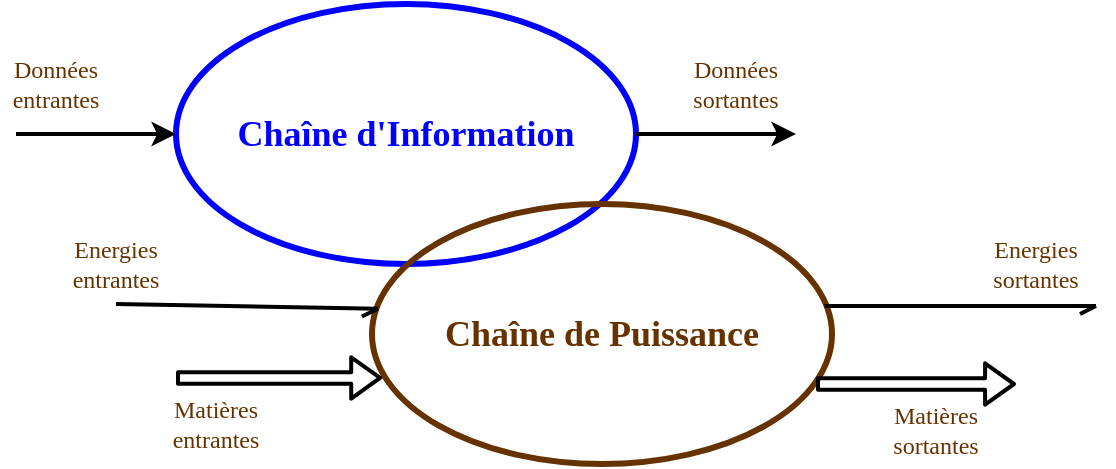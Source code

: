 <mxfile version="12.2.6" type="github" pages="4">
  <diagram id="OGn8r4jzTpQwlox6dmga" name="Globale1">
    <mxGraphModel dx="1408" dy="699" grid="1" gridSize="10" guides="1" tooltips="1" connect="1" arrows="1" fold="1" page="1" pageScale="1" pageWidth="827" pageHeight="1169" math="0" shadow="0">
      <root>
        <mxCell id="0"/>
        <mxCell id="1" parent="0"/>
        <mxCell id="9qIaELTngVx0xao7WcT0-1" value="&lt;h2&gt;&lt;font face=&quot;Comic Sans MS&quot;&gt;Chaîne d&#39;Information&lt;/font&gt;&lt;/h2&gt;" style="ellipse;whiteSpace=wrap;html=1;fillColor=none;fontColor=#0000FF;strokeColor=#0000FF;strokeWidth=3;" parent="1" vertex="1">
          <mxGeometry x="120" y="30" width="230" height="130" as="geometry"/>
        </mxCell>
        <mxCell id="9qIaELTngVx0xao7WcT0-2" value="&lt;h2&gt;&lt;font face=&quot;Comic Sans MS&quot;&gt;Chaîne de Puissance&lt;/font&gt;&lt;/h2&gt;" style="ellipse;whiteSpace=wrap;html=1;fillColor=none;fontColor=#663300;strokeColor=#663300;strokeWidth=3;" parent="1" vertex="1">
          <mxGeometry x="218" y="130" width="230" height="130" as="geometry"/>
        </mxCell>
        <mxCell id="9qIaELTngVx0xao7WcT0-3" value="" style="endArrow=none;html=1;fontColor=#663300;endFill=0;strokeWidth=2;exitX=0.013;exitY=0.403;exitDx=0;exitDy=0;startArrow=openAsync;startFill=0;exitPerimeter=0;" parent="1" source="9qIaELTngVx0xao7WcT0-2" edge="1">
          <mxGeometry width="50" height="50" relative="1" as="geometry">
            <mxPoint x="170" y="280" as="sourcePoint"/>
            <mxPoint x="90" y="180" as="targetPoint"/>
            <Array as="points"/>
          </mxGeometry>
        </mxCell>
        <mxCell id="9qIaELTngVx0xao7WcT0-4" value="" style="endArrow=classic;html=1;strokeWidth=2;fontColor=#663300;entryX=0.022;entryY=0.669;entryDx=0;entryDy=0;entryPerimeter=0;shape=flexArrow;width=4.8;endSize=4.152;endWidth=12.88;" parent="1" target="9qIaELTngVx0xao7WcT0-2" edge="1">
          <mxGeometry width="50" height="50" relative="1" as="geometry">
            <mxPoint x="120" y="217" as="sourcePoint"/>
            <mxPoint x="90" y="280" as="targetPoint"/>
          </mxGeometry>
        </mxCell>
        <mxCell id="9qIaELTngVx0xao7WcT0-5" value="" style="endArrow=classic;html=1;strokeWidth=2;fontColor=#663300;entryX=0;entryY=0.5;entryDx=0;entryDy=0;" parent="1" target="9qIaELTngVx0xao7WcT0-1" edge="1">
          <mxGeometry width="50" height="50" relative="1" as="geometry">
            <mxPoint x="40" y="95" as="sourcePoint"/>
            <mxPoint x="90" y="280" as="targetPoint"/>
            <Array as="points">
              <mxPoint x="100" y="95"/>
            </Array>
          </mxGeometry>
        </mxCell>
        <mxCell id="9qIaELTngVx0xao7WcT0-6" value="" style="endArrow=classic;html=1;strokeWidth=2;fontColor=#663300;exitX=1;exitY=0.5;exitDx=0;exitDy=0;" parent="1" source="9qIaELTngVx0xao7WcT0-1" edge="1">
          <mxGeometry width="50" height="50" relative="1" as="geometry">
            <mxPoint x="350" y="100" as="sourcePoint"/>
            <mxPoint x="430" y="95" as="targetPoint"/>
          </mxGeometry>
        </mxCell>
        <mxCell id="9qIaELTngVx0xao7WcT0-7" value="Données entrantes" style="text;html=1;strokeColor=none;fillColor=none;align=center;verticalAlign=middle;whiteSpace=wrap;rounded=0;fontColor=#663300;fontFamily=Comic Sans MS;" parent="1" vertex="1">
          <mxGeometry x="40" y="60" width="40" height="20" as="geometry"/>
        </mxCell>
        <mxCell id="9qIaELTngVx0xao7WcT0-8" value="Données sortantes" style="text;html=1;strokeColor=none;fillColor=none;align=center;verticalAlign=middle;whiteSpace=wrap;rounded=0;fontColor=#663300;fontFamily=Comic Sans MS;" parent="1" vertex="1">
          <mxGeometry x="380" y="45" width="40" height="50" as="geometry"/>
        </mxCell>
        <mxCell id="9qIaELTngVx0xao7WcT0-9" value="" style="endArrow=none;html=1;fontColor=#663300;endFill=0;strokeWidth=2;startArrow=openAsync;startFill=0;entryX=0.984;entryY=0.392;entryDx=0;entryDy=0;entryPerimeter=0;" parent="1" target="9qIaELTngVx0xao7WcT0-2" edge="1">
          <mxGeometry width="50" height="50" relative="1" as="geometry">
            <mxPoint x="580" y="181" as="sourcePoint"/>
            <mxPoint x="448" y="180" as="targetPoint"/>
            <Array as="points"/>
          </mxGeometry>
        </mxCell>
        <mxCell id="9qIaELTngVx0xao7WcT0-10" value="" style="endArrow=classic;html=1;strokeWidth=2;fontColor=#663300;shape=flexArrow;width=4.8;endSize=4.152;endWidth=12.88;" parent="1" edge="1">
          <mxGeometry width="50" height="50" relative="1" as="geometry">
            <mxPoint x="440" y="220" as="sourcePoint"/>
            <mxPoint x="540" y="220" as="targetPoint"/>
          </mxGeometry>
        </mxCell>
        <mxCell id="9qIaELTngVx0xao7WcT0-11" value="Energies entrantes" style="text;html=1;strokeColor=none;fillColor=none;align=center;verticalAlign=middle;whiteSpace=wrap;rounded=0;fontColor=#663300;fontFamily=Comic Sans MS;" parent="1" vertex="1">
          <mxGeometry x="70" y="150" width="40" height="20" as="geometry"/>
        </mxCell>
        <mxCell id="9qIaELTngVx0xao7WcT0-12" value="Matières entrantes" style="text;html=1;strokeColor=none;fillColor=none;align=center;verticalAlign=middle;whiteSpace=wrap;rounded=0;fontColor=#663300;fontFamily=Comic Sans MS;" parent="1" vertex="1">
          <mxGeometry x="120" y="230" width="40" height="20" as="geometry"/>
        </mxCell>
        <mxCell id="9qIaELTngVx0xao7WcT0-14" value="Energies sortantes" style="text;html=1;strokeColor=none;fillColor=none;align=center;verticalAlign=middle;whiteSpace=wrap;rounded=0;fontColor=#663300;fontFamily=Comic Sans MS;" parent="1" vertex="1">
          <mxGeometry x="530" y="150" width="40" height="20" as="geometry"/>
        </mxCell>
        <mxCell id="9qIaELTngVx0xao7WcT0-15" value="Matières sortantes" style="text;html=1;strokeColor=none;fillColor=none;align=center;verticalAlign=middle;whiteSpace=wrap;rounded=0;fontColor=#663300;fontFamily=Comic Sans MS;" parent="1" vertex="1">
          <mxGeometry x="480" y="230" width="40" height="25" as="geometry"/>
        </mxCell>
      </root>
    </mxGraphModel>
  </diagram>
  <diagram id="737MfzJ7YNxhISA-3AJK" name="Globale2">
    <mxGraphModel dx="670" dy="333" grid="1" gridSize="10" guides="1" tooltips="1" connect="1" arrows="1" fold="1" page="1" pageScale="1" pageWidth="827" pageHeight="1169" math="0" shadow="0">
      <root>
        <mxCell id="GOcAIxszMN7KE-Up-0eX-0"/>
        <mxCell id="GOcAIxszMN7KE-Up-0eX-1" parent="GOcAIxszMN7KE-Up-0eX-0"/>
        <mxCell id="GOcAIxszMN7KE-Up-0eX-30" value="" style="rounded=0;whiteSpace=wrap;html=1;strokeColor=#663300;strokeWidth=1;fillColor=none;fontFamily=Comic Sans MS;fontColor=#663300;dashed=1;" parent="GOcAIxszMN7KE-Up-0eX-1" vertex="1">
          <mxGeometry x="140" y="40" width="360" height="240" as="geometry"/>
        </mxCell>
        <mxCell id="GOcAIxszMN7KE-Up-0eX-18" style="edgeStyle=orthogonalEdgeStyle;rounded=0;orthogonalLoop=1;jettySize=auto;html=1;exitX=1;exitY=0.75;exitDx=0;exitDy=0;startArrow=none;startFill=0;endArrow=classic;endFill=1;strokeWidth=1;fontFamily=Comic Sans MS;fontColor=#663300;entryX=0.5;entryY=0;entryDx=0;entryDy=0;" parent="GOcAIxszMN7KE-Up-0eX-1" source="GOcAIxszMN7KE-Up-0eX-2" target="GOcAIxszMN7KE-Up-0eX-3" edge="1">
          <mxGeometry relative="1" as="geometry">
            <mxPoint x="360" y="150" as="targetPoint"/>
          </mxGeometry>
        </mxCell>
        <mxCell id="GOcAIxszMN7KE-Up-0eX-29" value="&lt;font style=&quot;font-size: 10px&quot;&gt;Ordres&lt;/font&gt;" style="text;html=1;resizable=0;points=[];align=center;verticalAlign=middle;labelBackgroundColor=#ffffff;fontFamily=Comic Sans MS;fontColor=#663300;" parent="GOcAIxszMN7KE-Up-0eX-18" vertex="1" connectable="0">
          <mxGeometry x="-0.193" y="-22" relative="1" as="geometry">
            <mxPoint x="22" y="22" as="offset"/>
          </mxGeometry>
        </mxCell>
        <mxCell id="GOcAIxszMN7KE-Up-0eX-27" style="edgeStyle=orthogonalEdgeStyle;rounded=0;orthogonalLoop=1;jettySize=auto;html=1;exitX=0.5;exitY=0;exitDx=0;exitDy=0;startArrow=classic;startFill=1;endArrow=oval;endFill=1;strokeWidth=1;fontFamily=Comic Sans MS;fontColor=#663300;labelPosition=center;verticalLabelPosition=top;align=center;verticalAlign=bottom;" parent="GOcAIxszMN7KE-Up-0eX-1" source="GOcAIxszMN7KE-Up-0eX-2" edge="1">
          <mxGeometry relative="1" as="geometry">
            <mxPoint x="480" y="230" as="targetPoint"/>
          </mxGeometry>
        </mxCell>
        <mxCell id="GOcAIxszMN7KE-Up-0eX-28" value="&lt;font style=&quot;font-size: 10px&quot;&gt;Données internes - Comptes rendus&lt;/font&gt;" style="text;html=1;resizable=0;points=[];align=center;verticalAlign=middle;labelBackgroundColor=#ffffff;fontFamily=Comic Sans MS;fontColor=#663300;" parent="GOcAIxszMN7KE-Up-0eX-27" vertex="1" connectable="0">
          <mxGeometry x="-0.27" y="1" relative="1" as="geometry">
            <mxPoint x="-17" y="-8.5" as="offset"/>
          </mxGeometry>
        </mxCell>
        <mxCell id="GOcAIxszMN7KE-Up-0eX-2" value="&lt;font style=&quot;font-size: 18px&quot;&gt;Chaîne&lt;br&gt;d&#39;information&lt;/font&gt;" style="rounded=1;whiteSpace=wrap;html=1;strokeColor=#6c8ebf;strokeWidth=1;fillColor=#dae8fc;fontFamily=Comic Sans MS;" parent="GOcAIxszMN7KE-Up-0eX-1" vertex="1">
          <mxGeometry x="160" y="80" width="160" height="60" as="geometry"/>
        </mxCell>
        <mxCell id="GOcAIxszMN7KE-Up-0eX-19" style="edgeStyle=orthogonalEdgeStyle;rounded=0;orthogonalLoop=1;jettySize=auto;html=1;exitX=1;exitY=0.5;exitDx=0;exitDy=0;startArrow=none;startFill=0;endArrow=classic;endFill=1;strokeWidth=1;fontFamily=Comic Sans MS;fontColor=#663300;" parent="GOcAIxszMN7KE-Up-0eX-1" source="GOcAIxszMN7KE-Up-0eX-3" target="GOcAIxszMN7KE-Up-0eX-20" edge="1">
          <mxGeometry relative="1" as="geometry">
            <mxPoint x="520" y="230" as="targetPoint"/>
          </mxGeometry>
        </mxCell>
        <mxCell id="GOcAIxszMN7KE-Up-0eX-3" value="&lt;font style=&quot;font-size: 18px&quot;&gt;Chaîne&lt;br&gt;de Puissance&lt;/font&gt;" style="rounded=1;whiteSpace=wrap;html=1;strokeColor=#82b366;strokeWidth=1;fillColor=#d5e8d4;fontFamily=Comic Sans MS;" parent="GOcAIxszMN7KE-Up-0eX-1" vertex="1">
          <mxGeometry x="290" y="200" width="160" height="60" as="geometry"/>
        </mxCell>
        <mxCell id="GOcAIxszMN7KE-Up-0eX-7" value="" style="endArrow=classic;html=1;strokeWidth=1;fontFamily=Comic Sans MS;fontColor=#663300;entryX=0;entryY=0.5;entryDx=0;entryDy=0;" parent="GOcAIxszMN7KE-Up-0eX-1" target="GOcAIxszMN7KE-Up-0eX-2" edge="1">
          <mxGeometry width="50" height="50" relative="1" as="geometry">
            <mxPoint x="30" y="110" as="sourcePoint"/>
            <mxPoint x="160" y="100" as="targetPoint"/>
            <Array as="points">
              <mxPoint x="120" y="110"/>
            </Array>
          </mxGeometry>
        </mxCell>
        <mxCell id="GOcAIxszMN7KE-Up-0eX-10" value="&lt;font style=&quot;font-size: 10px&quot;&gt;Données entrantes&lt;/font&gt;" style="text;html=1;resizable=0;points=[];align=center;verticalAlign=bottom;labelBackgroundColor=#ffffff;fontFamily=Comic Sans MS;fontColor=#663300;labelPosition=center;verticalLabelPosition=top;" parent="GOcAIxszMN7KE-Up-0eX-7" vertex="1" connectable="0">
          <mxGeometry x="-0.522" relative="1" as="geometry">
            <mxPoint x="19" as="offset"/>
          </mxGeometry>
        </mxCell>
        <mxCell id="GOcAIxszMN7KE-Up-0eX-16" value="" style="endArrow=classic;html=1;strokeWidth=1;fontFamily=Comic Sans MS;fontColor=#663300;entryX=0;entryY=0.5;entryDx=0;entryDy=0;" parent="GOcAIxszMN7KE-Up-0eX-1" target="GOcAIxszMN7KE-Up-0eX-3" edge="1">
          <mxGeometry width="50" height="50" relative="1" as="geometry">
            <mxPoint x="30" y="230" as="sourcePoint"/>
            <mxPoint x="161.76" y="229.72" as="targetPoint"/>
          </mxGeometry>
        </mxCell>
        <mxCell id="GOcAIxszMN7KE-Up-0eX-17" value="&lt;font style=&quot;font-size: 10px&quot;&gt;Source d&#39;énergie&lt;/font&gt;" style="text;html=1;resizable=0;points=[];align=center;verticalAlign=bottom;labelBackgroundColor=#ffffff;fontFamily=Comic Sans MS;fontColor=#663300;labelPosition=center;verticalLabelPosition=top;" parent="GOcAIxszMN7KE-Up-0eX-16" vertex="1" connectable="0">
          <mxGeometry x="-0.522" relative="1" as="geometry">
            <mxPoint x="-12" as="offset"/>
          </mxGeometry>
        </mxCell>
        <mxCell id="GOcAIxszMN7KE-Up-0eX-20" value="Action" style="rounded=0;whiteSpace=wrap;html=1;strokeColor=#b85450;strokeWidth=1;fillColor=#f8cecc;fontFamily=Comic Sans MS;" parent="GOcAIxszMN7KE-Up-0eX-1" vertex="1">
          <mxGeometry x="520" y="200" width="60" height="60" as="geometry"/>
        </mxCell>
        <mxCell id="GOcAIxszMN7KE-Up-0eX-22" value="" style="shape=flexArrow;endArrow=none;html=1;strokeWidth=1;fontFamily=Comic Sans MS;fontColor=#663300;endFill=0;startArrow=block;fillColor=#fff2cc;strokeColor=#d6b656;" parent="GOcAIxszMN7KE-Up-0eX-1" source="GOcAIxszMN7KE-Up-0eX-20" edge="1">
          <mxGeometry width="50" height="50" relative="1" as="geometry">
            <mxPoint x="550" y="179.289" as="sourcePoint"/>
            <mxPoint x="550" y="160" as="targetPoint"/>
          </mxGeometry>
        </mxCell>
        <mxCell id="GOcAIxszMN7KE-Up-0eX-23" value="" style="shape=flexArrow;endArrow=none;html=1;strokeWidth=1;fontFamily=Comic Sans MS;fontColor=#663300;endFill=0;startArrow=block;fillColor=#ffe6cc;strokeColor=#d79b00;" parent="GOcAIxszMN7KE-Up-0eX-1" edge="1">
          <mxGeometry width="50" height="50" relative="1" as="geometry">
            <mxPoint x="550" y="300" as="sourcePoint"/>
            <mxPoint x="550" y="260" as="targetPoint"/>
          </mxGeometry>
        </mxCell>
        <mxCell id="GOcAIxszMN7KE-Up-0eX-24" value="Matière&lt;br&gt;d&#39;Oeuvre&lt;br&gt;Sortante" style="text;html=1;strokeColor=none;fillColor=none;align=center;verticalAlign=middle;whiteSpace=wrap;rounded=0;fontFamily=Comic Sans MS;fontColor=#663300;" parent="GOcAIxszMN7KE-Up-0eX-1" vertex="1">
          <mxGeometry x="530" y="310" width="40" height="20" as="geometry"/>
        </mxCell>
        <mxCell id="GOcAIxszMN7KE-Up-0eX-25" value="Matière&lt;br&gt;d&#39;Oeuvre&lt;br&gt;Entrante" style="text;html=1;fontFamily=Comic Sans MS;fontColor=#663300;" parent="GOcAIxszMN7KE-Up-0eX-1" vertex="1">
          <mxGeometry x="520" y="110" width="60" height="50" as="geometry"/>
        </mxCell>
        <mxCell id="GOcAIxszMN7KE-Up-0eX-31" value="" style="endArrow=classic;html=1;strokeWidth=1;fontFamily=Comic Sans MS;fontColor=#663300;exitX=1;exitY=0.25;exitDx=0;exitDy=0;" parent="GOcAIxszMN7KE-Up-0eX-1" source="GOcAIxszMN7KE-Up-0eX-2" edge="1">
          <mxGeometry width="50" height="50" relative="1" as="geometry">
            <mxPoint x="10" y="420" as="sourcePoint"/>
            <mxPoint x="620" y="95" as="targetPoint"/>
          </mxGeometry>
        </mxCell>
        <mxCell id="GOcAIxszMN7KE-Up-0eX-32" value="&lt;font style=&quot;font-size: 10px&quot;&gt;Données sortantes&lt;/font&gt;" style="text;html=1;resizable=0;points=[];align=center;verticalAlign=middle;labelBackgroundColor=#ffffff;fontFamily=Comic Sans MS;fontColor=#663300;" parent="GOcAIxszMN7KE-Up-0eX-31" vertex="1" connectable="0">
          <mxGeometry x="0.883" relative="1" as="geometry">
            <mxPoint x="-46.5" y="-10" as="offset"/>
          </mxGeometry>
        </mxCell>
        <mxCell id="ds_Q6bR5sXUwFFN-diDU-0" value="" style="endArrow=none;html=1;strokeWidth=2;fontFamily=Comic Sans MS;fontColor=#663300;endFill=0;startArrow=openAsync;startFill=0;strokeColor=#FF0000;curved=1;" edge="1" parent="GOcAIxszMN7KE-Up-0eX-1">
          <mxGeometry width="50" height="50" relative="1" as="geometry">
            <mxPoint x="618" y="228" as="sourcePoint"/>
            <mxPoint x="580" y="231" as="targetPoint"/>
            <Array as="points">
              <mxPoint x="608" y="227"/>
              <mxPoint x="598" y="237"/>
              <mxPoint x="588" y="227"/>
              <mxPoint x="580" y="231"/>
            </Array>
          </mxGeometry>
        </mxCell>
        <mxCell id="ds_Q6bR5sXUwFFN-diDU-1" value="&lt;font style=&quot;font-size: 10px&quot;&gt;Pertes&lt;/font&gt;" style="text;html=1;resizable=0;points=[];align=center;verticalAlign=middle;labelBackgroundColor=#ffffff;fontFamily=Comic Sans MS;fontColor=#663300;" vertex="1" connectable="0" parent="GOcAIxszMN7KE-Up-0eX-1">
          <mxGeometry x="678.121" y="206.951" as="geometry">
            <mxPoint x="-76.5" y="12" as="offset"/>
          </mxGeometry>
        </mxCell>
      </root>
    </mxGraphModel>
  </diagram>
  <diagram id="6lb5na1x12W4No6WLUv4" name="Globale3">
    <mxGraphModel dx="805" dy="399" grid="1" gridSize="10" guides="1" tooltips="1" connect="1" arrows="1" fold="1" page="1" pageScale="1" pageWidth="827" pageHeight="1169" math="0" shadow="0">
      <root>
        <mxCell id="uo1xwZsdbgLjzLTafAWz-0"/>
        <mxCell id="uo1xwZsdbgLjzLTafAWz-1" parent="uo1xwZsdbgLjzLTafAWz-0"/>
        <mxCell id="j8zY-SJ1poG4v1MKxDtm-0" value="" style="rounded=0;whiteSpace=wrap;html=1;strokeColor=#663300;strokeWidth=1;fillColor=none;fontFamily=Comic Sans MS;fontColor=#663300;dashed=1;" parent="uo1xwZsdbgLjzLTafAWz-1" vertex="1">
          <mxGeometry x="130" y="40" width="480" height="280" as="geometry"/>
        </mxCell>
        <mxCell id="j8zY-SJ1poG4v1MKxDtm-5" value="&lt;br&gt;&lt;span&gt;&lt;br&gt;&lt;br&gt;&lt;span style=&quot;background-color: rgb(255 , 255 , 255)&quot;&gt;&lt;br&gt;&amp;nbsp;Chaîne&amp;nbsp;d&#39;Information&amp;nbsp;&lt;/span&gt;&lt;br&gt;&lt;/span&gt;" style="rounded=1;whiteSpace=wrap;html=1;strokeColor=#6c8ebf;strokeWidth=1;fillColor=#dae8fc;fontFamily=Comic Sans MS;" parent="uo1xwZsdbgLjzLTafAWz-1" vertex="1">
          <mxGeometry x="140" y="60" width="360" height="90" as="geometry"/>
        </mxCell>
        <mxCell id="j8zY-SJ1poG4v1MKxDtm-7" value="&lt;br&gt;&lt;br&gt;&lt;br&gt;&lt;br&gt;&lt;span style=&quot;background-color: rgb(255 , 255 , 255)&quot;&gt;&amp;nbsp;Chaîne&amp;nbsp;de Puissance&amp;nbsp;&lt;/span&gt;" style="rounded=1;whiteSpace=wrap;html=1;strokeColor=#82b366;strokeWidth=1;fillColor=#d5e8d4;fontFamily=Comic Sans MS;" parent="uo1xwZsdbgLjzLTafAWz-1" vertex="1">
          <mxGeometry x="140" y="213" width="460" height="90" as="geometry"/>
        </mxCell>
        <mxCell id="j8zY-SJ1poG4v1MKxDtm-8" value="" style="endArrow=open;html=1;strokeWidth=2;fontFamily=Comic Sans MS;fontColor=#663300;entryX=0;entryY=0.5;entryDx=0;entryDy=0;endFill=0;strokeColor=#0000CC;" parent="uo1xwZsdbgLjzLTafAWz-1" edge="1">
          <mxGeometry width="50" height="50" relative="1" as="geometry">
            <mxPoint x="30" y="91" as="sourcePoint"/>
            <mxPoint x="160" y="91" as="targetPoint"/>
            <Array as="points">
              <mxPoint x="100" y="91"/>
            </Array>
          </mxGeometry>
        </mxCell>
        <mxCell id="j8zY-SJ1poG4v1MKxDtm-9" value="&lt;span style=&quot;font-size: 10px&quot;&gt;Données issues&lt;br&gt;d&#39;autres systèmes&lt;br&gt;et d&#39;interfaces H/M&lt;br&gt;&lt;/span&gt;" style="text;html=1;resizable=0;points=[];align=center;verticalAlign=bottom;labelBackgroundColor=#ffffff;fontFamily=Comic Sans MS;fontColor=#663300;labelPosition=center;verticalLabelPosition=top;" parent="j8zY-SJ1poG4v1MKxDtm-8" vertex="1" connectable="0">
          <mxGeometry x="-0.522" relative="1" as="geometry">
            <mxPoint x="15.5" y="-0.5" as="offset"/>
          </mxGeometry>
        </mxCell>
        <mxCell id="j8zY-SJ1poG4v1MKxDtm-10" value="" style="endArrow=none;html=1;strokeWidth=2;fontFamily=Comic Sans MS;fontColor=#663300;entryX=0;entryY=0.5;entryDx=0;entryDy=0;endFill=0;exitX=0;exitY=0.5;exitDx=0;exitDy=0;startArrow=openAsync;startFill=0;strokeColor=#FF0000;" parent="uo1xwZsdbgLjzLTafAWz-1" source="j8zY-SJ1poG4v1MKxDtm-19" edge="1">
          <mxGeometry width="50" height="50" relative="1" as="geometry">
            <mxPoint x="110" y="303" as="sourcePoint"/>
            <mxPoint x="30" y="253" as="targetPoint"/>
          </mxGeometry>
        </mxCell>
        <mxCell id="j8zY-SJ1poG4v1MKxDtm-11" value="&lt;font style=&quot;font-size: 10px&quot;&gt;Source d&#39;énergie&lt;/font&gt;" style="text;html=1;resizable=0;points=[];align=center;verticalAlign=bottom;labelBackgroundColor=#ffffff;fontFamily=Comic Sans MS;fontColor=#663300;labelPosition=center;verticalLabelPosition=top;" parent="j8zY-SJ1poG4v1MKxDtm-10" vertex="1" connectable="0">
          <mxGeometry x="-0.522" relative="1" as="geometry">
            <mxPoint x="-56.5" y="-2" as="offset"/>
          </mxGeometry>
        </mxCell>
        <mxCell id="j8zY-SJ1poG4v1MKxDtm-12" value="Action" style="rounded=0;whiteSpace=wrap;html=1;strokeColor=#b85450;strokeWidth=1;fillColor=#f8cecc;fontFamily=Comic Sans MS;" parent="uo1xwZsdbgLjzLTafAWz-1" vertex="1">
          <mxGeometry x="622" y="223" width="60" height="60" as="geometry"/>
        </mxCell>
        <mxCell id="j8zY-SJ1poG4v1MKxDtm-13" value="" style="shape=flexArrow;endArrow=none;html=1;strokeWidth=1;fontFamily=Comic Sans MS;fontColor=#663300;endFill=0;startArrow=block;fillColor=#fff2cc;strokeColor=#d6b656;" parent="uo1xwZsdbgLjzLTafAWz-1" source="j8zY-SJ1poG4v1MKxDtm-12" edge="1">
          <mxGeometry width="50" height="50" relative="1" as="geometry">
            <mxPoint x="652" y="202.289" as="sourcePoint"/>
            <mxPoint x="652" y="183" as="targetPoint"/>
          </mxGeometry>
        </mxCell>
        <mxCell id="j8zY-SJ1poG4v1MKxDtm-14" value="" style="shape=flexArrow;endArrow=none;html=1;strokeWidth=1;fontFamily=Comic Sans MS;fontColor=#663300;endFill=0;startArrow=block;fillColor=#ffe6cc;strokeColor=#d79b00;" parent="uo1xwZsdbgLjzLTafAWz-1" edge="1">
          <mxGeometry width="50" height="50" relative="1" as="geometry">
            <mxPoint x="652" y="323.0" as="sourcePoint"/>
            <mxPoint x="652" y="283.0" as="targetPoint"/>
          </mxGeometry>
        </mxCell>
        <mxCell id="j8zY-SJ1poG4v1MKxDtm-15" value="Matière&lt;br&gt;d&#39;Oeuvre&lt;br&gt;Sortante" style="text;html=1;strokeColor=none;fillColor=none;align=center;verticalAlign=middle;whiteSpace=wrap;rounded=0;fontFamily=Comic Sans MS;fontColor=#663300;" parent="uo1xwZsdbgLjzLTafAWz-1" vertex="1">
          <mxGeometry x="632" y="333" width="40" height="20" as="geometry"/>
        </mxCell>
        <mxCell id="j8zY-SJ1poG4v1MKxDtm-16" value="Matière&lt;br&gt;d&#39;Oeuvre&lt;br&gt;Entrante" style="text;html=1;fontFamily=Comic Sans MS;fontColor=#663300;" parent="uo1xwZsdbgLjzLTafAWz-1" vertex="1">
          <mxGeometry x="622" y="133" width="60" height="50" as="geometry"/>
        </mxCell>
        <mxCell id="j8zY-SJ1poG4v1MKxDtm-17" value="" style="endArrow=open;html=1;strokeWidth=2;fontFamily=Comic Sans MS;fontColor=#663300;exitX=1;exitY=0.25;exitDx=0;exitDy=0;endFill=0;strokeColor=#0000CC;" parent="uo1xwZsdbgLjzLTafAWz-1" source="j8zY-SJ1poG4v1MKxDtm-36" edge="1">
          <mxGeometry width="50" height="50" relative="1" as="geometry">
            <mxPoint x="10" y="420" as="sourcePoint"/>
            <mxPoint x="720" y="90" as="targetPoint"/>
            <Array as="points">
              <mxPoint x="600" y="90"/>
            </Array>
          </mxGeometry>
        </mxCell>
        <mxCell id="j8zY-SJ1poG4v1MKxDtm-18" value="&lt;font style=&quot;font-size: 10px&quot;&gt;Données destinées&lt;br&gt;&amp;nbsp;à d&#39;autres systèmes&lt;br&gt;&amp;nbsp;et aux interfaces H/M&lt;/font&gt;" style="text;html=1;resizable=0;points=[];align=center;verticalAlign=middle;labelBackgroundColor=#ffffff;fontFamily=Comic Sans MS;fontColor=#663300;" parent="j8zY-SJ1poG4v1MKxDtm-17" vertex="1" connectable="0">
          <mxGeometry x="0.883" relative="1" as="geometry">
            <mxPoint x="-38.5" y="-28" as="offset"/>
          </mxGeometry>
        </mxCell>
        <mxCell id="j8zY-SJ1poG4v1MKxDtm-19" value="&lt;b&gt;ALIMENTER&lt;/b&gt;" style="rounded=0;whiteSpace=wrap;html=1;strokeColor=#d79b00;strokeWidth=1;fillColor=#ffe6cc;fontFamily=Comic Sans MS;" parent="uo1xwZsdbgLjzLTafAWz-1" vertex="1">
          <mxGeometry x="160" y="233" width="90" height="40" as="geometry"/>
        </mxCell>
        <mxCell id="j8zY-SJ1poG4v1MKxDtm-21" value="" style="endArrow=none;html=1;strokeWidth=2;fontFamily=Comic Sans MS;fontColor=#663300;endFill=0;startArrow=openAsync;startFill=0;exitX=0;exitY=0.5;exitDx=0;exitDy=0;entryX=1;entryY=0.5;entryDx=0;entryDy=0;strokeColor=#FF0000;" parent="uo1xwZsdbgLjzLTafAWz-1" source="j8zY-SJ1poG4v1MKxDtm-23" target="j8zY-SJ1poG4v1MKxDtm-19" edge="1">
          <mxGeometry width="50" height="50" relative="1" as="geometry">
            <mxPoint x="280" y="253" as="sourcePoint"/>
            <mxPoint x="250" y="252.5" as="targetPoint"/>
            <Array as="points">
              <mxPoint x="260" y="253"/>
            </Array>
          </mxGeometry>
        </mxCell>
        <mxCell id="j8zY-SJ1poG4v1MKxDtm-23" value="&lt;b&gt;DISTRIBUER&lt;/b&gt;" style="rounded=0;whiteSpace=wrap;html=1;strokeColor=#d79b00;strokeWidth=1;fillColor=#ffe6cc;fontFamily=Comic Sans MS;" parent="uo1xwZsdbgLjzLTafAWz-1" vertex="1">
          <mxGeometry x="270" y="233" width="90" height="40" as="geometry"/>
        </mxCell>
        <mxCell id="j8zY-SJ1poG4v1MKxDtm-26" value="&lt;b&gt;CONVERTIR&lt;/b&gt;" style="rounded=0;whiteSpace=wrap;html=1;strokeColor=#d79b00;strokeWidth=1;fillColor=#ffe6cc;fontFamily=Comic Sans MS;" parent="uo1xwZsdbgLjzLTafAWz-1" vertex="1">
          <mxGeometry x="380" y="233" width="90" height="40" as="geometry"/>
        </mxCell>
        <mxCell id="j8zY-SJ1poG4v1MKxDtm-28" value="&lt;b&gt;TRANSMETTRE&lt;/b&gt;" style="rounded=0;whiteSpace=wrap;html=1;strokeColor=#d79b00;strokeWidth=1;fillColor=#ffe6cc;fontFamily=Comic Sans MS;" parent="uo1xwZsdbgLjzLTafAWz-1" vertex="1">
          <mxGeometry x="490" y="233" width="100" height="40" as="geometry"/>
        </mxCell>
        <mxCell id="j8zY-SJ1poG4v1MKxDtm-29" value="" style="endArrow=none;html=1;strokeWidth=2;fontFamily=Comic Sans MS;fontColor=#663300;endFill=0;startArrow=openAsync;startFill=0;exitX=0;exitY=0.5;exitDx=0;exitDy=0;entryX=1;entryY=0.5;entryDx=0;entryDy=0;strokeColor=#FF0000;" parent="uo1xwZsdbgLjzLTafAWz-1" edge="1">
          <mxGeometry width="50" height="50" relative="1" as="geometry">
            <mxPoint x="380" y="253" as="sourcePoint"/>
            <mxPoint x="360" y="253" as="targetPoint"/>
            <Array as="points">
              <mxPoint x="370" y="253"/>
            </Array>
          </mxGeometry>
        </mxCell>
        <mxCell id="j8zY-SJ1poG4v1MKxDtm-30" value="" style="endArrow=none;html=1;strokeWidth=2;fontFamily=Comic Sans MS;fontColor=#663300;endFill=0;startArrow=openAsync;startFill=0;exitX=0;exitY=0.5;exitDx=0;exitDy=0;entryX=1;entryY=0.5;entryDx=0;entryDy=0;strokeColor=#FF0000;" parent="uo1xwZsdbgLjzLTafAWz-1" edge="1">
          <mxGeometry width="50" height="50" relative="1" as="geometry">
            <mxPoint x="490" y="253" as="sourcePoint"/>
            <mxPoint x="470" y="253" as="targetPoint"/>
            <Array as="points">
              <mxPoint x="480" y="253"/>
            </Array>
          </mxGeometry>
        </mxCell>
        <mxCell id="j8zY-SJ1poG4v1MKxDtm-31" value="" style="endArrow=none;html=1;strokeWidth=2;fontFamily=Comic Sans MS;fontColor=#663300;endFill=0;startArrow=openAsync;startFill=0;exitX=0;exitY=0.5;exitDx=0;exitDy=0;strokeColor=#FF0000;" parent="uo1xwZsdbgLjzLTafAWz-1" source="j8zY-SJ1poG4v1MKxDtm-12" edge="1">
          <mxGeometry width="50" height="50" relative="1" as="geometry">
            <mxPoint x="600" y="253" as="sourcePoint"/>
            <mxPoint x="590" y="253" as="targetPoint"/>
            <Array as="points">
              <mxPoint x="590" y="253"/>
            </Array>
          </mxGeometry>
        </mxCell>
        <mxCell id="j8zY-SJ1poG4v1MKxDtm-1" style="edgeStyle=orthogonalEdgeStyle;rounded=0;orthogonalLoop=1;jettySize=auto;html=1;exitX=1;exitY=0.75;exitDx=0;exitDy=0;startArrow=oval;startFill=1;endArrow=open;endFill=0;strokeWidth=2;fontFamily=Comic Sans MS;fontColor=#663300;strokeColor=#FF8000;" parent="uo1xwZsdbgLjzLTafAWz-1" source="j8zY-SJ1poG4v1MKxDtm-36" target="j8zY-SJ1poG4v1MKxDtm-23" edge="1">
          <mxGeometry relative="1" as="geometry">
            <mxPoint x="360" y="150" as="targetPoint"/>
            <Array as="points">
              <mxPoint x="490" y="110"/>
              <mxPoint x="490" y="200"/>
              <mxPoint x="315" y="200"/>
            </Array>
          </mxGeometry>
        </mxCell>
        <mxCell id="j8zY-SJ1poG4v1MKxDtm-2" value="&lt;font style=&quot;font-size: 10px&quot;&gt;Ordres&lt;/font&gt;" style="text;html=1;resizable=0;points=[];align=center;verticalAlign=middle;labelBackgroundColor=#ffffff;fontFamily=Comic Sans MS;fontColor=#663300;" parent="j8zY-SJ1poG4v1MKxDtm-1" vertex="1" connectable="0">
          <mxGeometry x="-0.193" y="-22" relative="1" as="geometry">
            <mxPoint x="-76.5" y="12" as="offset"/>
          </mxGeometry>
        </mxCell>
        <mxCell id="j8zY-SJ1poG4v1MKxDtm-32" value="&lt;b&gt;ACQUERIR&lt;/b&gt;" style="rounded=0;whiteSpace=wrap;html=1;strokeColor=#d79b00;strokeWidth=1;fillColor=#ffe6cc;fontFamily=Comic Sans MS;" parent="uo1xwZsdbgLjzLTafAWz-1" vertex="1">
          <mxGeometry x="160" y="80" width="90" height="40" as="geometry"/>
        </mxCell>
        <mxCell id="j8zY-SJ1poG4v1MKxDtm-34" value="&lt;b&gt;TRAITER&lt;/b&gt;" style="rounded=0;whiteSpace=wrap;html=1;strokeColor=#d79b00;strokeWidth=1;fillColor=#ffe6cc;fontFamily=Comic Sans MS;" parent="uo1xwZsdbgLjzLTafAWz-1" vertex="1">
          <mxGeometry x="270" y="80" width="80" height="40" as="geometry"/>
        </mxCell>
        <mxCell id="j8zY-SJ1poG4v1MKxDtm-36" value="&lt;b&gt;COMMUNIQUER&lt;/b&gt;" style="rounded=0;whiteSpace=wrap;html=1;strokeColor=#d79b00;strokeWidth=1;fillColor=#ffe6cc;fontFamily=Comic Sans MS;" parent="uo1xwZsdbgLjzLTafAWz-1" vertex="1">
          <mxGeometry x="370" y="80" width="110" height="40" as="geometry"/>
        </mxCell>
        <mxCell id="j8zY-SJ1poG4v1MKxDtm-3" style="edgeStyle=orthogonalEdgeStyle;rounded=0;orthogonalLoop=1;jettySize=auto;html=1;exitX=0;exitY=0.75;exitDx=0;exitDy=0;startArrow=open;startFill=0;endArrow=oval;endFill=1;strokeWidth=2;fontFamily=Comic Sans MS;fontColor=#663300;labelPosition=center;verticalLabelPosition=top;align=center;verticalAlign=bottom;strokeColor=#009900;" parent="uo1xwZsdbgLjzLTafAWz-1" source="j8zY-SJ1poG4v1MKxDtm-32" edge="1">
          <mxGeometry relative="1" as="geometry">
            <mxPoint x="537" y="210" as="targetPoint"/>
            <mxPoint x="157" y="110" as="sourcePoint"/>
            <Array as="points">
              <mxPoint x="147" y="110"/>
              <mxPoint x="147" y="170"/>
              <mxPoint x="537" y="170"/>
            </Array>
          </mxGeometry>
        </mxCell>
        <mxCell id="j8zY-SJ1poG4v1MKxDtm-4" value="&lt;font style=&quot;font-size: 10px&quot;&gt;Données internes - Comptes rendus - Grandeurs physiques à acquérir&lt;/font&gt;" style="text;html=1;resizable=0;points=[];align=center;verticalAlign=middle;labelBackgroundColor=#ffffff;fontFamily=Comic Sans MS;fontColor=#663300;" parent="j8zY-SJ1poG4v1MKxDtm-3" vertex="1" connectable="0">
          <mxGeometry x="-0.27" y="1" relative="1" as="geometry">
            <mxPoint x="55" y="-9.5" as="offset"/>
          </mxGeometry>
        </mxCell>
        <mxCell id="j8zY-SJ1poG4v1MKxDtm-39" value="" style="endArrow=open;html=1;strokeWidth=2;fontFamily=Comic Sans MS;fontColor=#663300;entryX=0;entryY=0.5;entryDx=0;entryDy=0;exitX=1;exitY=0.5;exitDx=0;exitDy=0;endFill=0;strokeColor=#0000CC;" parent="uo1xwZsdbgLjzLTafAWz-1" source="j8zY-SJ1poG4v1MKxDtm-32" target="j8zY-SJ1poG4v1MKxDtm-34" edge="1">
          <mxGeometry width="50" height="50" relative="1" as="geometry">
            <mxPoint x="250" y="150" as="sourcePoint"/>
            <mxPoint x="300" y="100" as="targetPoint"/>
          </mxGeometry>
        </mxCell>
        <mxCell id="j8zY-SJ1poG4v1MKxDtm-40" value="" style="endArrow=open;html=1;strokeWidth=2;fontFamily=Comic Sans MS;fontColor=#663300;entryX=0;entryY=0.5;entryDx=0;entryDy=0;exitX=1;exitY=0.5;exitDx=0;exitDy=0;endFill=0;strokeColor=#0000CC;" parent="uo1xwZsdbgLjzLTafAWz-1" edge="1">
          <mxGeometry width="50" height="50" relative="1" as="geometry">
            <mxPoint x="350" y="100" as="sourcePoint"/>
            <mxPoint x="370" y="100" as="targetPoint"/>
          </mxGeometry>
        </mxCell>
        <mxCell id="EKDbswD9UCP_sXbza6ow-0" value="" style="endArrow=none;html=1;strokeWidth=2;fontFamily=Comic Sans MS;fontColor=#663300;endFill=0;startArrow=openAsync;startFill=0;strokeColor=#FF0000;curved=1;" edge="1" parent="uo1xwZsdbgLjzLTafAWz-1">
          <mxGeometry width="50" height="50" relative="1" as="geometry">
            <mxPoint x="720" y="251" as="sourcePoint"/>
            <mxPoint x="682" y="254" as="targetPoint"/>
            <Array as="points">
              <mxPoint x="710" y="250"/>
              <mxPoint x="700" y="260"/>
              <mxPoint x="690" y="250"/>
              <mxPoint x="682" y="254"/>
            </Array>
          </mxGeometry>
        </mxCell>
        <mxCell id="EKDbswD9UCP_sXbza6ow-1" value="&lt;font style=&quot;font-size: 10px&quot;&gt;Pertes&lt;/font&gt;" style="text;html=1;resizable=0;points=[];align=center;verticalAlign=middle;labelBackgroundColor=#ffffff;fontFamily=Comic Sans MS;fontColor=#663300;" vertex="1" connectable="0" parent="uo1xwZsdbgLjzLTafAWz-1">
          <mxGeometry x="780.121" y="229.951" as="geometry">
            <mxPoint x="-76.5" y="12" as="offset"/>
          </mxGeometry>
        </mxCell>
      </root>
    </mxGraphModel>
  </diagram>
  <diagram name="GlobaleFocusTraiter" id="_x6gPuEVP7odiURXTucB">
    <mxGraphModel dx="805" dy="399" grid="1" gridSize="10" guides="1" tooltips="1" connect="1" arrows="1" fold="1" page="1" pageScale="1" pageWidth="827" pageHeight="1169" math="0" shadow="0">
      <root>
        <mxCell id="tfDa2U0KuF4Wq6h2ZM6e-0"/>
        <mxCell id="tfDa2U0KuF4Wq6h2ZM6e-1" parent="tfDa2U0KuF4Wq6h2ZM6e-0"/>
        <mxCell id="tfDa2U0KuF4Wq6h2ZM6e-2" value="" style="rounded=0;whiteSpace=wrap;html=1;strokeColor=#663300;strokeWidth=1;fillColor=none;fontFamily=Comic Sans MS;fontColor=#663300;dashed=1;" vertex="1" parent="tfDa2U0KuF4Wq6h2ZM6e-1">
          <mxGeometry x="130" y="40" width="480" height="280" as="geometry"/>
        </mxCell>
        <mxCell id="tfDa2U0KuF4Wq6h2ZM6e-3" value="&lt;br&gt;&lt;span&gt;&lt;br&gt;&lt;br&gt;&lt;span style=&quot;background-color: rgb(255 , 255 , 255)&quot;&gt;&lt;br&gt;&amp;nbsp;Chaîne&amp;nbsp;d&#39;Information&amp;nbsp;&lt;/span&gt;&lt;br&gt;&lt;/span&gt;" style="rounded=1;whiteSpace=wrap;html=1;strokeColor=#6c8ebf;strokeWidth=1;fillColor=#dae8fc;fontFamily=Comic Sans MS;" vertex="1" parent="tfDa2U0KuF4Wq6h2ZM6e-1">
          <mxGeometry x="140" y="60" width="360" height="90" as="geometry"/>
        </mxCell>
        <mxCell id="tfDa2U0KuF4Wq6h2ZM6e-4" value="&lt;br&gt;&lt;br&gt;&lt;br&gt;&lt;br&gt;&lt;span style=&quot;background-color: rgb(255 , 255 , 255)&quot;&gt;&amp;nbsp;Chaîne&amp;nbsp;de Puissance&amp;nbsp;&lt;/span&gt;" style="rounded=1;whiteSpace=wrap;html=1;strokeColor=#82b366;strokeWidth=1;fillColor=#d5e8d4;fontFamily=Comic Sans MS;" vertex="1" parent="tfDa2U0KuF4Wq6h2ZM6e-1">
          <mxGeometry x="140" y="213" width="460" height="90" as="geometry"/>
        </mxCell>
        <mxCell id="tfDa2U0KuF4Wq6h2ZM6e-5" value="" style="endArrow=open;html=1;strokeWidth=2;fontFamily=Comic Sans MS;fontColor=#663300;entryX=0;entryY=0.5;entryDx=0;entryDy=0;endFill=0;strokeColor=#0000CC;" edge="1" parent="tfDa2U0KuF4Wq6h2ZM6e-1">
          <mxGeometry width="50" height="50" relative="1" as="geometry">
            <mxPoint x="30" y="91" as="sourcePoint"/>
            <mxPoint x="160" y="91" as="targetPoint"/>
            <Array as="points">
              <mxPoint x="100" y="91"/>
            </Array>
          </mxGeometry>
        </mxCell>
        <mxCell id="tfDa2U0KuF4Wq6h2ZM6e-6" value="&lt;span style=&quot;font-size: 10px&quot;&gt;Données issues&lt;br&gt;d&#39;autres systèmes&lt;br&gt;et d&#39;interfaces H/M&lt;br&gt;&lt;/span&gt;" style="text;html=1;resizable=0;points=[];align=center;verticalAlign=bottom;labelBackgroundColor=#ffffff;fontFamily=Comic Sans MS;fontColor=#663300;labelPosition=center;verticalLabelPosition=top;" vertex="1" connectable="0" parent="tfDa2U0KuF4Wq6h2ZM6e-5">
          <mxGeometry x="-0.522" relative="1" as="geometry">
            <mxPoint x="15.5" y="-0.5" as="offset"/>
          </mxGeometry>
        </mxCell>
        <mxCell id="tfDa2U0KuF4Wq6h2ZM6e-7" value="" style="endArrow=none;html=1;strokeWidth=2;fontFamily=Comic Sans MS;fontColor=#663300;entryX=0;entryY=0.5;entryDx=0;entryDy=0;endFill=0;exitX=0;exitY=0.5;exitDx=0;exitDy=0;startArrow=openAsync;startFill=0;strokeColor=#FF0000;" edge="1" parent="tfDa2U0KuF4Wq6h2ZM6e-1" source="tfDa2U0KuF4Wq6h2ZM6e-16">
          <mxGeometry width="50" height="50" relative="1" as="geometry">
            <mxPoint x="110" y="303" as="sourcePoint"/>
            <mxPoint x="30" y="253" as="targetPoint"/>
          </mxGeometry>
        </mxCell>
        <mxCell id="tfDa2U0KuF4Wq6h2ZM6e-8" value="&lt;font style=&quot;font-size: 10px&quot;&gt;Source d&#39;énergie&lt;/font&gt;" style="text;html=1;resizable=0;points=[];align=center;verticalAlign=bottom;labelBackgroundColor=#ffffff;fontFamily=Comic Sans MS;fontColor=#663300;labelPosition=center;verticalLabelPosition=top;" vertex="1" connectable="0" parent="tfDa2U0KuF4Wq6h2ZM6e-7">
          <mxGeometry x="-0.522" relative="1" as="geometry">
            <mxPoint x="-56.5" y="-2" as="offset"/>
          </mxGeometry>
        </mxCell>
        <mxCell id="tfDa2U0KuF4Wq6h2ZM6e-9" value="Action" style="rounded=0;whiteSpace=wrap;html=1;strokeColor=#b85450;strokeWidth=1;fillColor=#f8cecc;fontFamily=Comic Sans MS;" vertex="1" parent="tfDa2U0KuF4Wq6h2ZM6e-1">
          <mxGeometry x="622" y="223" width="60" height="60" as="geometry"/>
        </mxCell>
        <mxCell id="tfDa2U0KuF4Wq6h2ZM6e-10" value="" style="shape=flexArrow;endArrow=none;html=1;strokeWidth=1;fontFamily=Comic Sans MS;fontColor=#663300;endFill=0;startArrow=block;fillColor=#fff2cc;strokeColor=#d6b656;" edge="1" parent="tfDa2U0KuF4Wq6h2ZM6e-1" source="tfDa2U0KuF4Wq6h2ZM6e-9">
          <mxGeometry width="50" height="50" relative="1" as="geometry">
            <mxPoint x="652" y="202.289" as="sourcePoint"/>
            <mxPoint x="652" y="183" as="targetPoint"/>
          </mxGeometry>
        </mxCell>
        <mxCell id="tfDa2U0KuF4Wq6h2ZM6e-11" value="" style="shape=flexArrow;endArrow=none;html=1;strokeWidth=1;fontFamily=Comic Sans MS;fontColor=#663300;endFill=0;startArrow=block;fillColor=#ffe6cc;strokeColor=#d79b00;" edge="1" parent="tfDa2U0KuF4Wq6h2ZM6e-1">
          <mxGeometry width="50" height="50" relative="1" as="geometry">
            <mxPoint x="652" y="323.0" as="sourcePoint"/>
            <mxPoint x="652" y="283.0" as="targetPoint"/>
          </mxGeometry>
        </mxCell>
        <mxCell id="tfDa2U0KuF4Wq6h2ZM6e-12" value="Matière&lt;br&gt;d&#39;Oeuvre&lt;br&gt;Sortante" style="text;html=1;strokeColor=none;fillColor=none;align=center;verticalAlign=middle;whiteSpace=wrap;rounded=0;fontFamily=Comic Sans MS;fontColor=#663300;" vertex="1" parent="tfDa2U0KuF4Wq6h2ZM6e-1">
          <mxGeometry x="632" y="333" width="40" height="20" as="geometry"/>
        </mxCell>
        <mxCell id="tfDa2U0KuF4Wq6h2ZM6e-13" value="Matière&lt;br&gt;d&#39;Oeuvre&lt;br&gt;Entrante" style="text;html=1;fontFamily=Comic Sans MS;fontColor=#663300;" vertex="1" parent="tfDa2U0KuF4Wq6h2ZM6e-1">
          <mxGeometry x="622" y="133" width="60" height="50" as="geometry"/>
        </mxCell>
        <mxCell id="tfDa2U0KuF4Wq6h2ZM6e-14" value="" style="endArrow=open;html=1;strokeWidth=2;fontFamily=Comic Sans MS;fontColor=#663300;exitX=1;exitY=0.25;exitDx=0;exitDy=0;endFill=0;strokeColor=#0000CC;" edge="1" parent="tfDa2U0KuF4Wq6h2ZM6e-1" source="tfDa2U0KuF4Wq6h2ZM6e-28">
          <mxGeometry width="50" height="50" relative="1" as="geometry">
            <mxPoint x="10" y="420" as="sourcePoint"/>
            <mxPoint x="720" y="90" as="targetPoint"/>
            <Array as="points">
              <mxPoint x="600" y="90"/>
            </Array>
          </mxGeometry>
        </mxCell>
        <mxCell id="tfDa2U0KuF4Wq6h2ZM6e-15" value="&lt;font style=&quot;font-size: 10px&quot;&gt;Données destinées&lt;br&gt;&amp;nbsp;à d&#39;autres systèmes&lt;br&gt;&amp;nbsp;et aux interfaces H/M&lt;/font&gt;" style="text;html=1;resizable=0;points=[];align=center;verticalAlign=middle;labelBackgroundColor=#ffffff;fontFamily=Comic Sans MS;fontColor=#663300;" vertex="1" connectable="0" parent="tfDa2U0KuF4Wq6h2ZM6e-14">
          <mxGeometry x="0.883" relative="1" as="geometry">
            <mxPoint x="-38.5" y="-28" as="offset"/>
          </mxGeometry>
        </mxCell>
        <mxCell id="tfDa2U0KuF4Wq6h2ZM6e-16" value="&lt;b&gt;ALIMENTER&lt;/b&gt;" style="rounded=0;whiteSpace=wrap;html=1;strokeColor=#d79b00;strokeWidth=1;fillColor=#ffe6cc;fontFamily=Comic Sans MS;" vertex="1" parent="tfDa2U0KuF4Wq6h2ZM6e-1">
          <mxGeometry x="160" y="233" width="90" height="40" as="geometry"/>
        </mxCell>
        <mxCell id="tfDa2U0KuF4Wq6h2ZM6e-17" value="" style="endArrow=none;html=1;strokeWidth=2;fontFamily=Comic Sans MS;fontColor=#663300;endFill=0;startArrow=openAsync;startFill=0;exitX=0;exitY=0.5;exitDx=0;exitDy=0;entryX=1;entryY=0.5;entryDx=0;entryDy=0;strokeColor=#FF0000;" edge="1" parent="tfDa2U0KuF4Wq6h2ZM6e-1" source="tfDa2U0KuF4Wq6h2ZM6e-18" target="tfDa2U0KuF4Wq6h2ZM6e-16">
          <mxGeometry width="50" height="50" relative="1" as="geometry">
            <mxPoint x="280" y="253" as="sourcePoint"/>
            <mxPoint x="250" y="252.5" as="targetPoint"/>
            <Array as="points">
              <mxPoint x="260" y="253"/>
            </Array>
          </mxGeometry>
        </mxCell>
        <mxCell id="tfDa2U0KuF4Wq6h2ZM6e-18" value="&lt;b&gt;DISTRIBUER&lt;/b&gt;" style="rounded=0;whiteSpace=wrap;html=1;strokeColor=#d79b00;strokeWidth=1;fillColor=#ffe6cc;fontFamily=Comic Sans MS;" vertex="1" parent="tfDa2U0KuF4Wq6h2ZM6e-1">
          <mxGeometry x="270" y="233" width="90" height="40" as="geometry"/>
        </mxCell>
        <mxCell id="tfDa2U0KuF4Wq6h2ZM6e-19" value="&lt;b&gt;CONVERTIR&lt;/b&gt;" style="rounded=0;whiteSpace=wrap;html=1;strokeColor=#d79b00;strokeWidth=1;fillColor=#ffe6cc;fontFamily=Comic Sans MS;" vertex="1" parent="tfDa2U0KuF4Wq6h2ZM6e-1">
          <mxGeometry x="380" y="233" width="90" height="40" as="geometry"/>
        </mxCell>
        <mxCell id="tfDa2U0KuF4Wq6h2ZM6e-20" value="&lt;b&gt;TRANSMETTRE&lt;/b&gt;" style="rounded=0;whiteSpace=wrap;html=1;strokeColor=#d79b00;strokeWidth=1;fillColor=#ffe6cc;fontFamily=Comic Sans MS;" vertex="1" parent="tfDa2U0KuF4Wq6h2ZM6e-1">
          <mxGeometry x="490" y="233" width="100" height="40" as="geometry"/>
        </mxCell>
        <mxCell id="tfDa2U0KuF4Wq6h2ZM6e-21" value="" style="endArrow=none;html=1;strokeWidth=2;fontFamily=Comic Sans MS;fontColor=#663300;endFill=0;startArrow=openAsync;startFill=0;exitX=0;exitY=0.5;exitDx=0;exitDy=0;entryX=1;entryY=0.5;entryDx=0;entryDy=0;strokeColor=#FF0000;" edge="1" parent="tfDa2U0KuF4Wq6h2ZM6e-1">
          <mxGeometry width="50" height="50" relative="1" as="geometry">
            <mxPoint x="380" y="253" as="sourcePoint"/>
            <mxPoint x="360" y="253" as="targetPoint"/>
            <Array as="points">
              <mxPoint x="370" y="253"/>
            </Array>
          </mxGeometry>
        </mxCell>
        <mxCell id="tfDa2U0KuF4Wq6h2ZM6e-22" value="" style="endArrow=none;html=1;strokeWidth=2;fontFamily=Comic Sans MS;fontColor=#663300;endFill=0;startArrow=openAsync;startFill=0;exitX=0;exitY=0.5;exitDx=0;exitDy=0;entryX=1;entryY=0.5;entryDx=0;entryDy=0;strokeColor=#FF0000;" edge="1" parent="tfDa2U0KuF4Wq6h2ZM6e-1">
          <mxGeometry width="50" height="50" relative="1" as="geometry">
            <mxPoint x="490" y="253" as="sourcePoint"/>
            <mxPoint x="470" y="253" as="targetPoint"/>
            <Array as="points">
              <mxPoint x="480" y="253"/>
            </Array>
          </mxGeometry>
        </mxCell>
        <mxCell id="tfDa2U0KuF4Wq6h2ZM6e-23" value="" style="endArrow=none;html=1;strokeWidth=2;fontFamily=Comic Sans MS;fontColor=#663300;endFill=0;startArrow=openAsync;startFill=0;exitX=0;exitY=0.5;exitDx=0;exitDy=0;strokeColor=#FF0000;" edge="1" parent="tfDa2U0KuF4Wq6h2ZM6e-1" source="tfDa2U0KuF4Wq6h2ZM6e-9">
          <mxGeometry width="50" height="50" relative="1" as="geometry">
            <mxPoint x="600" y="253" as="sourcePoint"/>
            <mxPoint x="590" y="253" as="targetPoint"/>
            <Array as="points">
              <mxPoint x="590" y="253"/>
            </Array>
          </mxGeometry>
        </mxCell>
        <mxCell id="tfDa2U0KuF4Wq6h2ZM6e-24" style="edgeStyle=orthogonalEdgeStyle;rounded=0;orthogonalLoop=1;jettySize=auto;html=1;exitX=1;exitY=0.75;exitDx=0;exitDy=0;startArrow=oval;startFill=1;endArrow=open;endFill=0;strokeWidth=2;fontFamily=Comic Sans MS;fontColor=#663300;strokeColor=#FF8000;" edge="1" parent="tfDa2U0KuF4Wq6h2ZM6e-1" source="tfDa2U0KuF4Wq6h2ZM6e-28" target="tfDa2U0KuF4Wq6h2ZM6e-18">
          <mxGeometry relative="1" as="geometry">
            <mxPoint x="360" y="150" as="targetPoint"/>
            <Array as="points">
              <mxPoint x="490" y="110"/>
              <mxPoint x="490" y="200"/>
              <mxPoint x="315" y="200"/>
            </Array>
          </mxGeometry>
        </mxCell>
        <mxCell id="tfDa2U0KuF4Wq6h2ZM6e-25" value="&lt;font style=&quot;font-size: 10px&quot;&gt;Ordres&lt;/font&gt;" style="text;html=1;resizable=0;points=[];align=center;verticalAlign=middle;labelBackgroundColor=#ffffff;fontFamily=Comic Sans MS;fontColor=#663300;" vertex="1" connectable="0" parent="tfDa2U0KuF4Wq6h2ZM6e-24">
          <mxGeometry x="-0.193" y="-22" relative="1" as="geometry">
            <mxPoint x="-76.5" y="12" as="offset"/>
          </mxGeometry>
        </mxCell>
        <mxCell id="tfDa2U0KuF4Wq6h2ZM6e-26" value="&lt;b&gt;ACQUERIR&lt;/b&gt;" style="rounded=0;whiteSpace=wrap;html=1;strokeColor=#d79b00;strokeWidth=1;fillColor=#ffe6cc;fontFamily=Comic Sans MS;" vertex="1" parent="tfDa2U0KuF4Wq6h2ZM6e-1">
          <mxGeometry x="160" y="80" width="90" height="40" as="geometry"/>
        </mxCell>
        <mxCell id="tfDa2U0KuF4Wq6h2ZM6e-27" value="&lt;b&gt;TRAITER&lt;/b&gt;" style="rounded=0;whiteSpace=wrap;html=1;strokeColor=#d79b00;strokeWidth=1;fillColor=#ffe6cc;fontFamily=Comic Sans MS;" vertex="1" parent="tfDa2U0KuF4Wq6h2ZM6e-1">
          <mxGeometry x="270" y="80" width="80" height="40" as="geometry"/>
        </mxCell>
        <mxCell id="tfDa2U0KuF4Wq6h2ZM6e-28" value="&lt;b&gt;COMMUNIQUER&lt;/b&gt;" style="rounded=0;whiteSpace=wrap;html=1;strokeColor=#d79b00;strokeWidth=1;fillColor=#ffe6cc;fontFamily=Comic Sans MS;" vertex="1" parent="tfDa2U0KuF4Wq6h2ZM6e-1">
          <mxGeometry x="370" y="80" width="110" height="40" as="geometry"/>
        </mxCell>
        <mxCell id="tfDa2U0KuF4Wq6h2ZM6e-29" style="edgeStyle=orthogonalEdgeStyle;rounded=0;orthogonalLoop=1;jettySize=auto;html=1;exitX=0;exitY=0.75;exitDx=0;exitDy=0;startArrow=open;startFill=0;endArrow=oval;endFill=1;strokeWidth=2;fontFamily=Comic Sans MS;fontColor=#663300;labelPosition=center;verticalLabelPosition=top;align=center;verticalAlign=bottom;strokeColor=#009900;" edge="1" parent="tfDa2U0KuF4Wq6h2ZM6e-1" source="tfDa2U0KuF4Wq6h2ZM6e-26">
          <mxGeometry relative="1" as="geometry">
            <mxPoint x="537" y="210" as="targetPoint"/>
            <mxPoint x="157" y="110" as="sourcePoint"/>
            <Array as="points">
              <mxPoint x="147" y="110"/>
              <mxPoint x="147" y="170"/>
              <mxPoint x="537" y="170"/>
            </Array>
          </mxGeometry>
        </mxCell>
        <mxCell id="tfDa2U0KuF4Wq6h2ZM6e-30" value="&lt;font style=&quot;font-size: 10px&quot;&gt;Données internes - Comptes rendus - Grandeurs physiques à acquérir&lt;/font&gt;" style="text;html=1;resizable=0;points=[];align=center;verticalAlign=middle;labelBackgroundColor=#ffffff;fontFamily=Comic Sans MS;fontColor=#663300;" vertex="1" connectable="0" parent="tfDa2U0KuF4Wq6h2ZM6e-29">
          <mxGeometry x="-0.27" y="1" relative="1" as="geometry">
            <mxPoint x="55" y="-9.5" as="offset"/>
          </mxGeometry>
        </mxCell>
        <mxCell id="tfDa2U0KuF4Wq6h2ZM6e-31" value="" style="endArrow=open;html=1;strokeWidth=2;fontFamily=Comic Sans MS;fontColor=#663300;entryX=0;entryY=0.5;entryDx=0;entryDy=0;exitX=1;exitY=0.5;exitDx=0;exitDy=0;endFill=0;strokeColor=#0000CC;" edge="1" parent="tfDa2U0KuF4Wq6h2ZM6e-1" source="tfDa2U0KuF4Wq6h2ZM6e-26" target="tfDa2U0KuF4Wq6h2ZM6e-27">
          <mxGeometry width="50" height="50" relative="1" as="geometry">
            <mxPoint x="250" y="150" as="sourcePoint"/>
            <mxPoint x="300" y="100" as="targetPoint"/>
          </mxGeometry>
        </mxCell>
        <mxCell id="tfDa2U0KuF4Wq6h2ZM6e-32" value="" style="endArrow=open;html=1;strokeWidth=2;fontFamily=Comic Sans MS;fontColor=#663300;entryX=0;entryY=0.5;entryDx=0;entryDy=0;exitX=1;exitY=0.5;exitDx=0;exitDy=0;endFill=0;strokeColor=#0000CC;" edge="1" parent="tfDa2U0KuF4Wq6h2ZM6e-1">
          <mxGeometry width="50" height="50" relative="1" as="geometry">
            <mxPoint x="350" y="100" as="sourcePoint"/>
            <mxPoint x="370" y="100" as="targetPoint"/>
          </mxGeometry>
        </mxCell>
        <mxCell id="tfDa2U0KuF4Wq6h2ZM6e-33" value="" style="endArrow=none;html=1;strokeWidth=2;fontFamily=Comic Sans MS;fontColor=#663300;endFill=0;startArrow=openAsync;startFill=0;strokeColor=#FF0000;curved=1;" edge="1" parent="tfDa2U0KuF4Wq6h2ZM6e-1">
          <mxGeometry width="50" height="50" relative="1" as="geometry">
            <mxPoint x="720" y="251" as="sourcePoint"/>
            <mxPoint x="682" y="254" as="targetPoint"/>
            <Array as="points">
              <mxPoint x="710" y="250"/>
              <mxPoint x="700" y="260"/>
              <mxPoint x="690" y="250"/>
              <mxPoint x="682" y="254"/>
            </Array>
          </mxGeometry>
        </mxCell>
        <mxCell id="tfDa2U0KuF4Wq6h2ZM6e-35" value="&lt;font style=&quot;font-size: 10px&quot;&gt;Pertes&lt;/font&gt;" style="text;html=1;resizable=0;points=[];align=center;verticalAlign=middle;labelBackgroundColor=#ffffff;fontFamily=Comic Sans MS;fontColor=#663300;" vertex="1" connectable="0" parent="tfDa2U0KuF4Wq6h2ZM6e-1">
          <mxGeometry x="780.121" y="229.951" as="geometry">
            <mxPoint x="-76.5" y="12" as="offset"/>
          </mxGeometry>
        </mxCell>
        <mxCell id="joMSUl86frINXFhLXHCZ-0" value="" style="ellipse;whiteSpace=wrap;html=1;fillColor=none;strokeWidth=4;strokeColor=#FF8000;" vertex="1" parent="tfDa2U0KuF4Wq6h2ZM6e-1">
          <mxGeometry x="250" y="75" width="120" height="50" as="geometry"/>
        </mxCell>
      </root>
    </mxGraphModel>
  </diagram>
</mxfile>
